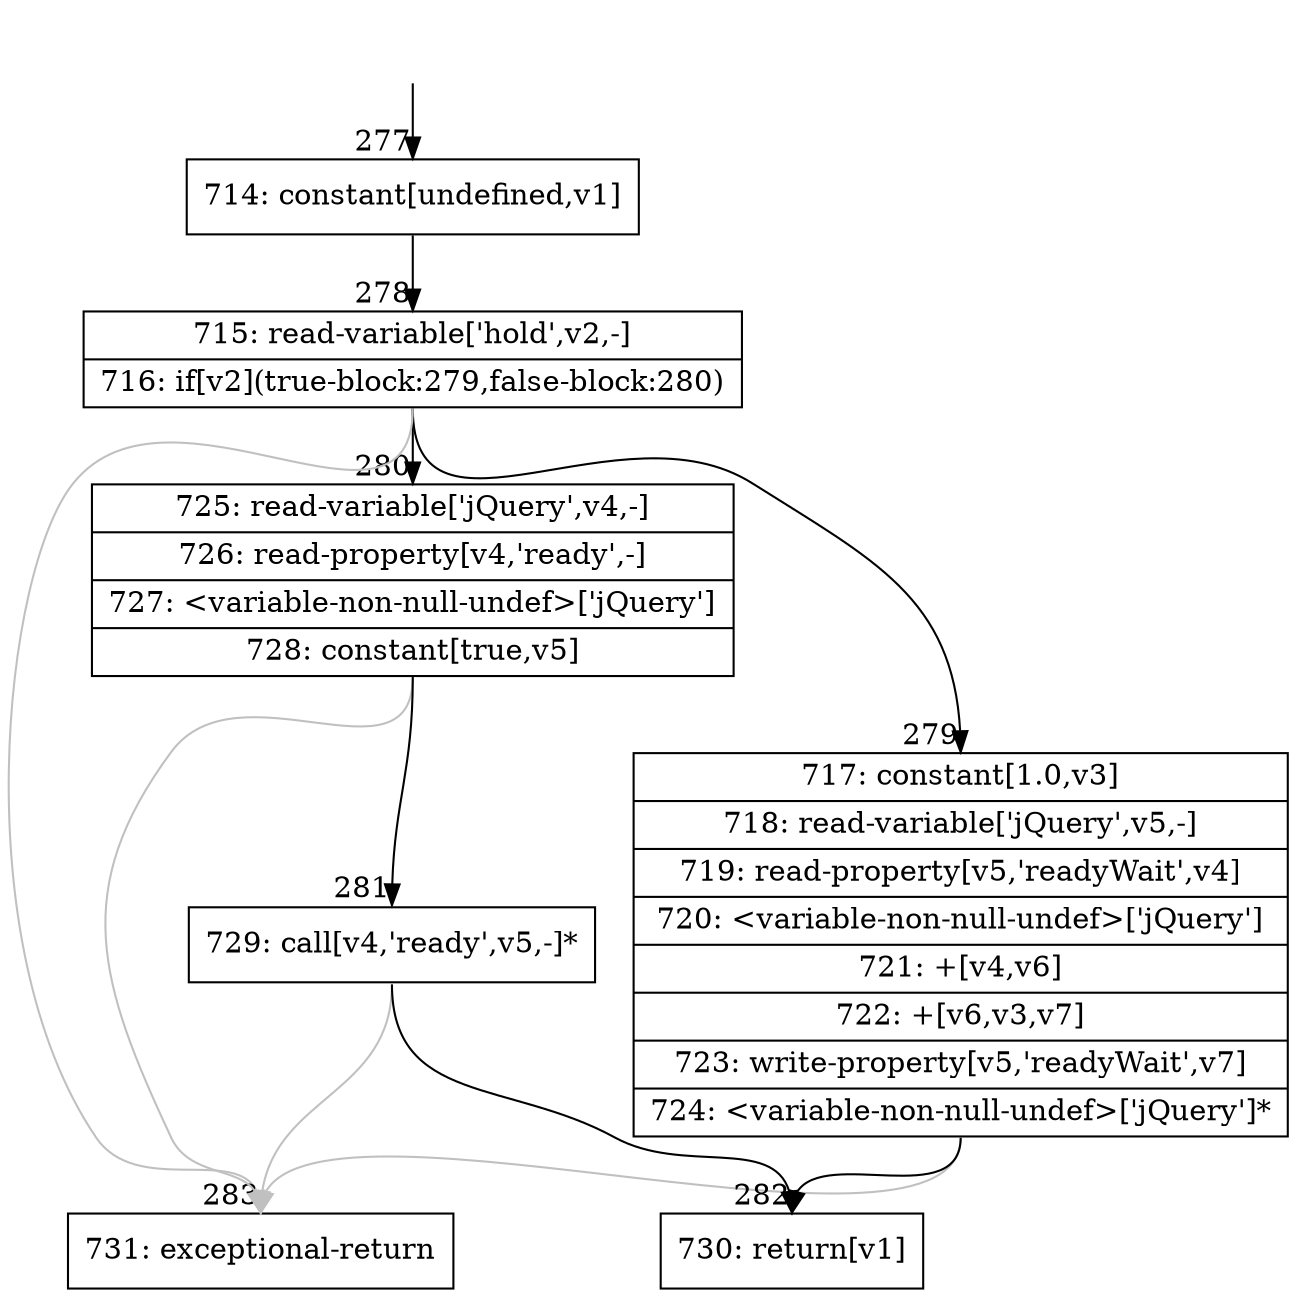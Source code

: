digraph {
rankdir="TD"
BB_entry22[shape=none,label=""];
BB_entry22 -> BB277 [tailport=s, headport=n, headlabel="    277"]
BB277 [shape=record label="{714: constant[undefined,v1]}" ] 
BB277 -> BB278 [tailport=s, headport=n, headlabel="      278"]
BB278 [shape=record label="{715: read-variable['hold',v2,-]|716: if[v2](true-block:279,false-block:280)}" ] 
BB278 -> BB279 [tailport=s, headport=n, headlabel="      279"]
BB278 -> BB280 [tailport=s, headport=n, headlabel="      280"]
BB278 -> BB283 [tailport=s, headport=n, color=gray, headlabel="      283"]
BB279 [shape=record label="{717: constant[1.0,v3]|718: read-variable['jQuery',v5,-]|719: read-property[v5,'readyWait',v4]|720: \<variable-non-null-undef\>['jQuery']|721: +[v4,v6]|722: +[v6,v3,v7]|723: write-property[v5,'readyWait',v7]|724: \<variable-non-null-undef\>['jQuery']*}" ] 
BB279 -> BB282 [tailport=s, headport=n, headlabel="      282"]
BB279 -> BB283 [tailport=s, headport=n, color=gray]
BB280 [shape=record label="{725: read-variable['jQuery',v4,-]|726: read-property[v4,'ready',-]|727: \<variable-non-null-undef\>['jQuery']|728: constant[true,v5]}" ] 
BB280 -> BB281 [tailport=s, headport=n, headlabel="      281"]
BB280 -> BB283 [tailport=s, headport=n, color=gray]
BB281 [shape=record label="{729: call[v4,'ready',v5,-]*}" ] 
BB281 -> BB282 [tailport=s, headport=n]
BB281 -> BB283 [tailport=s, headport=n, color=gray]
BB282 [shape=record label="{730: return[v1]}" ] 
BB283 [shape=record label="{731: exceptional-return}" ] 
}
